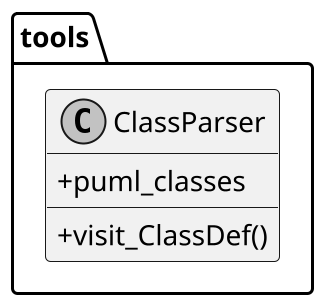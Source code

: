 @startuml
skinparam monochrome true
skinparam classAttributeIconSize 0
scale 2

namespace tools {

	class ClassParser {
		+puml_classes
		+visit_ClassDef()
	}

}
@enduml